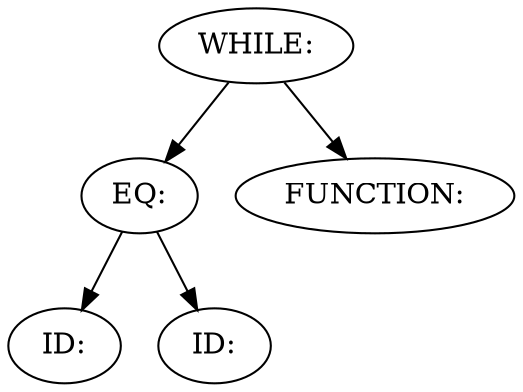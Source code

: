 digraph ArbreSyntAbstr {20 [label="WHILE:"];
18 [label="EQ:"];
16 [label="ID:"];
18 -> 16 [label=""];
17 [label="ID:"];
18 -> 17 [label=""];
20 -> 18 [label=""];
19 [label="FUNCTION:"];
20 -> 19 [label=""];
}